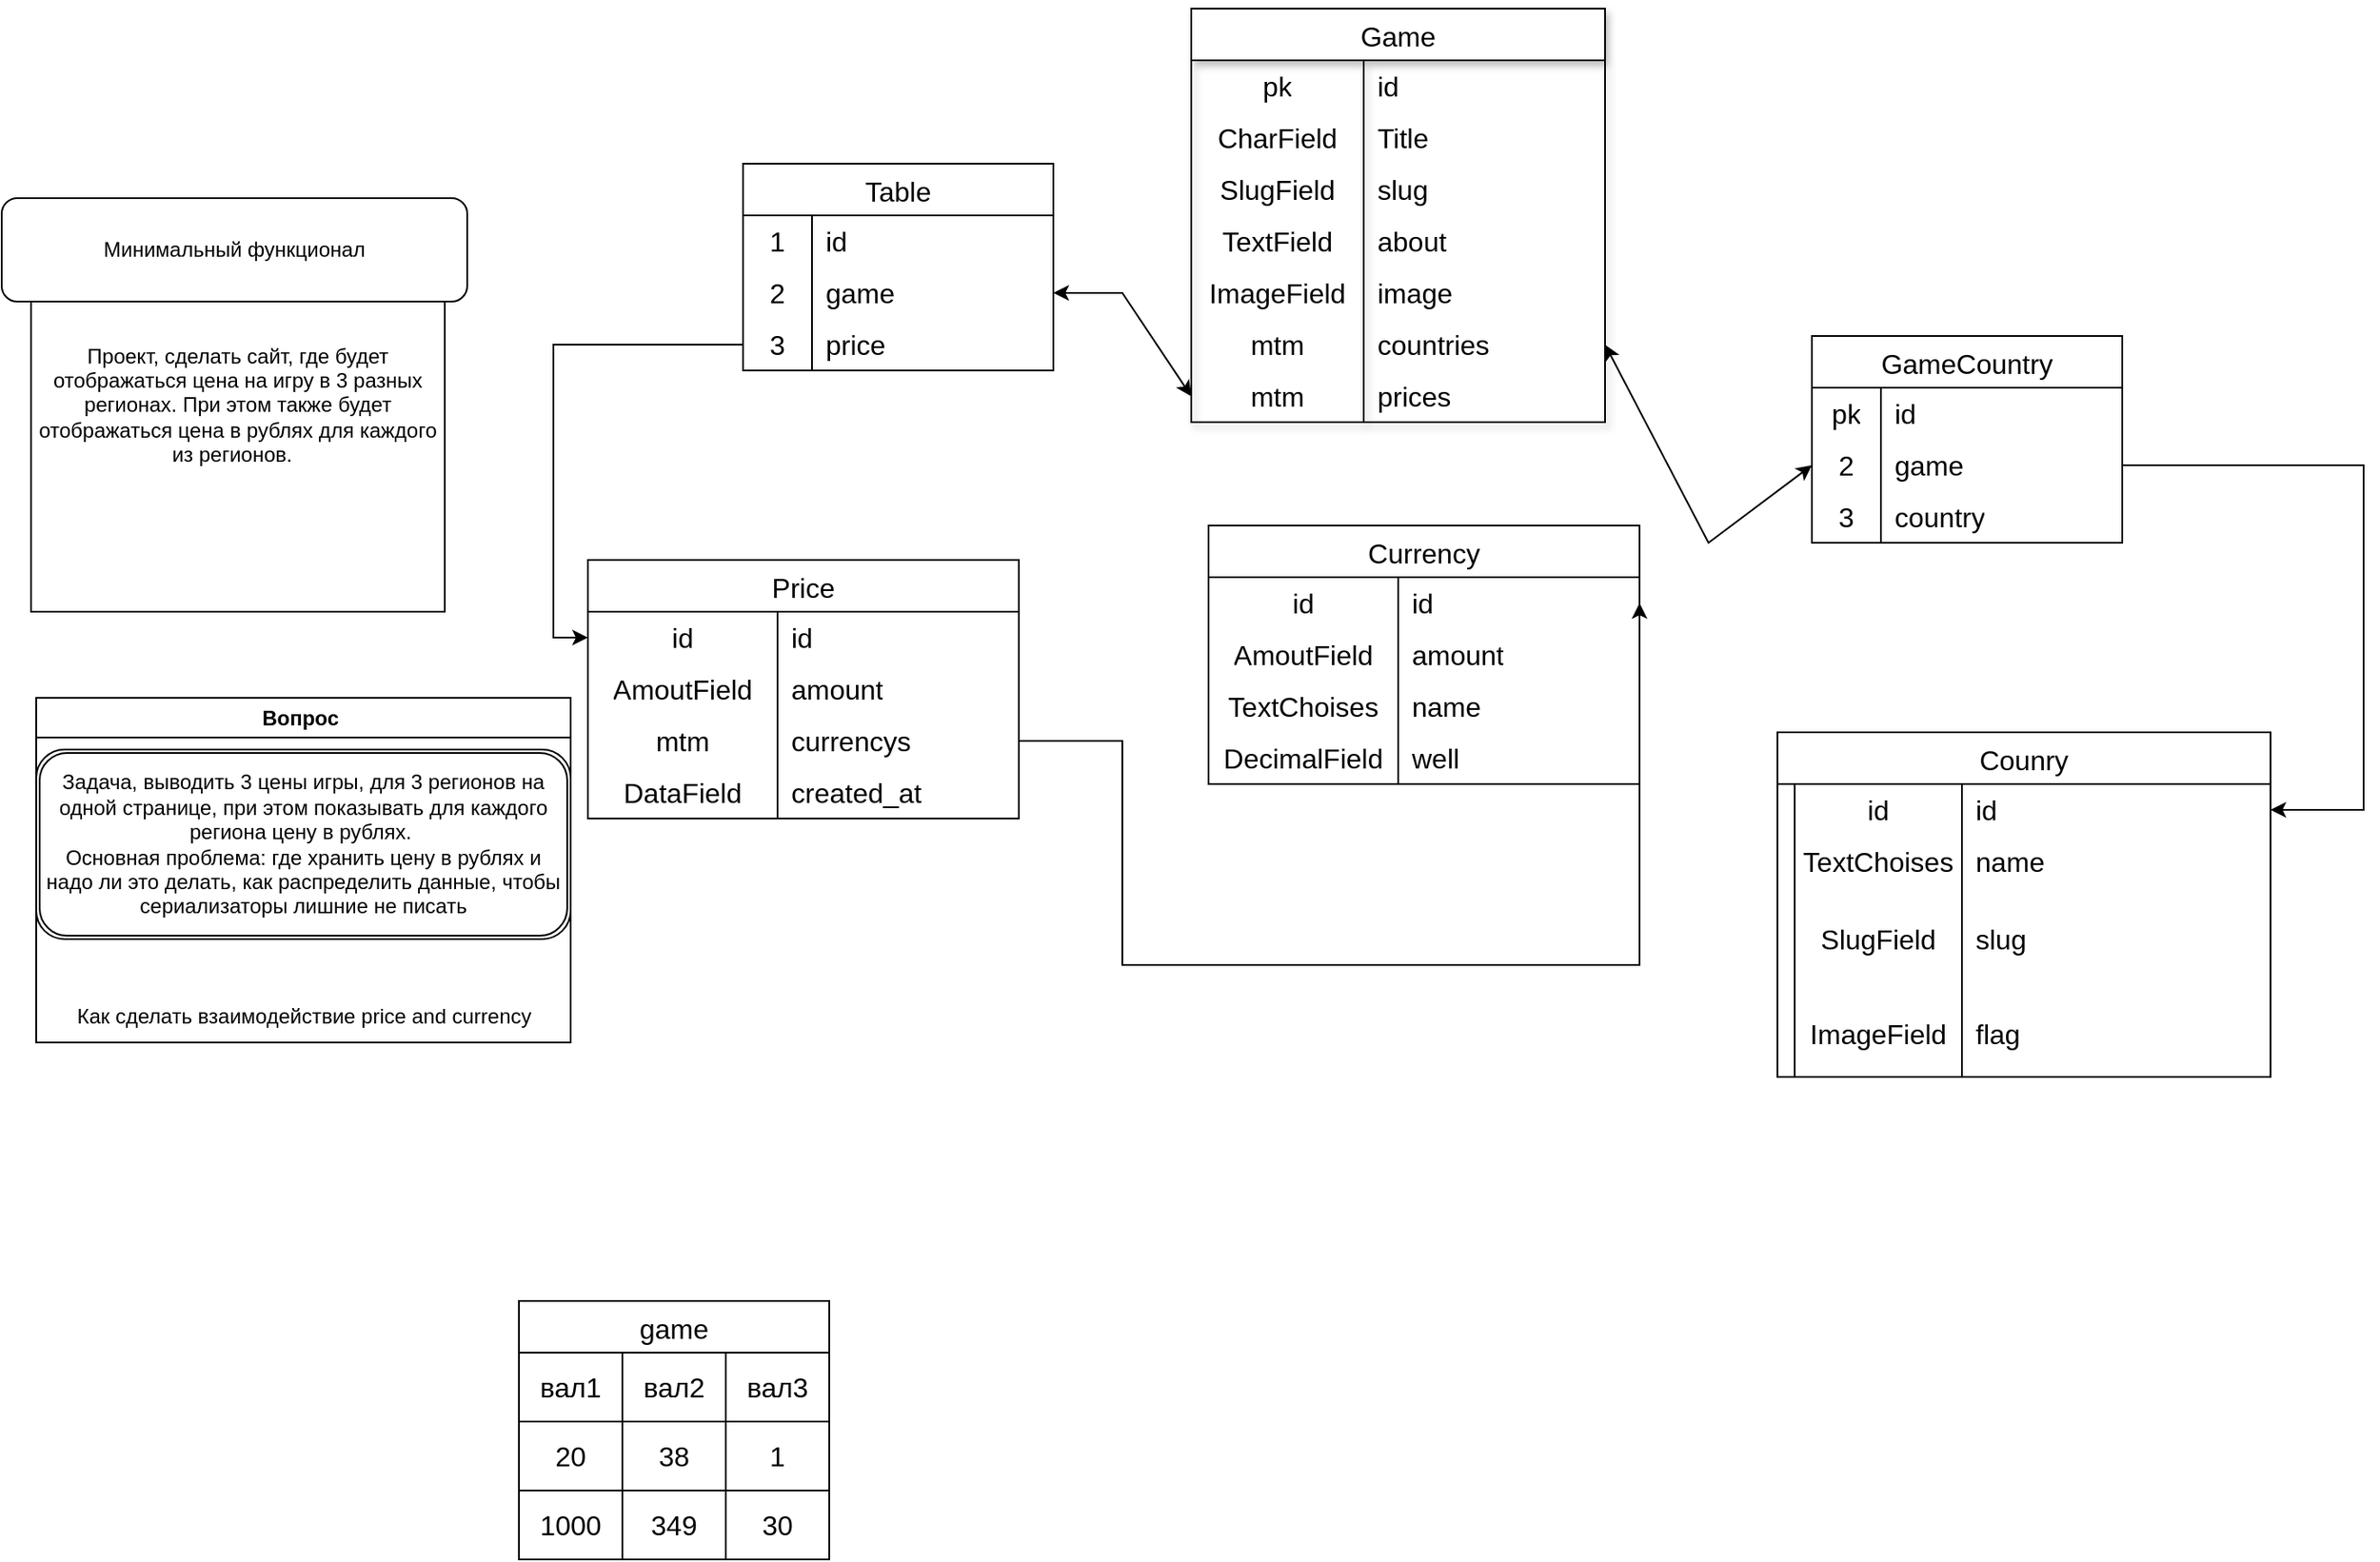 <mxfile version="21.6.2" type="github">
  <diagram name="Page-1" id="c7558073-3199-34d8-9f00-42111426c3f3">
    <mxGraphModel dx="1719" dy="676" grid="1" gridSize="10" guides="1" tooltips="1" connect="1" arrows="1" fold="1" page="1" pageScale="1" pageWidth="826" pageHeight="1169" background="none" math="0" shadow="0">
      <root>
        <mxCell id="0" />
        <mxCell id="1" parent="0" />
        <mxCell id="mQUApbG9orDCtIvzDYjw-101" value="Game" style="shape=table;startSize=30;container=1;collapsible=0;childLayout=tableLayout;fixedRows=1;rowLines=0;fontStyle=0;strokeColor=default;fontSize=16;shadow=1;" vertex="1" parent="1">
          <mxGeometry x="180" y="100" width="240" height="240" as="geometry" />
        </mxCell>
        <mxCell id="mQUApbG9orDCtIvzDYjw-134" style="shape=tableRow;horizontal=0;startSize=0;swimlaneHead=0;swimlaneBody=0;top=0;left=0;bottom=0;right=0;collapsible=0;dropTarget=0;fillColor=none;points=[[0,0.5],[1,0.5]];portConstraint=eastwest;strokeColor=inherit;fontSize=16;" vertex="1" parent="mQUApbG9orDCtIvzDYjw-101">
          <mxGeometry y="30" width="240" height="30" as="geometry" />
        </mxCell>
        <mxCell id="mQUApbG9orDCtIvzDYjw-135" value="pk" style="shape=partialRectangle;html=1;whiteSpace=wrap;connectable=0;fillColor=none;top=0;left=0;bottom=0;right=0;overflow=hidden;pointerEvents=1;strokeColor=inherit;fontSize=16;" vertex="1" parent="mQUApbG9orDCtIvzDYjw-134">
          <mxGeometry width="100" height="30" as="geometry">
            <mxRectangle width="100" height="30" as="alternateBounds" />
          </mxGeometry>
        </mxCell>
        <mxCell id="mQUApbG9orDCtIvzDYjw-136" value="id" style="shape=partialRectangle;html=1;whiteSpace=wrap;connectable=0;fillColor=none;top=0;left=0;bottom=0;right=0;align=left;spacingLeft=6;overflow=hidden;strokeColor=inherit;fontSize=16;" vertex="1" parent="mQUApbG9orDCtIvzDYjw-134">
          <mxGeometry x="100" width="140" height="30" as="geometry">
            <mxRectangle width="140" height="30" as="alternateBounds" />
          </mxGeometry>
        </mxCell>
        <mxCell id="mQUApbG9orDCtIvzDYjw-102" value="" style="shape=tableRow;horizontal=0;startSize=0;swimlaneHead=0;swimlaneBody=0;top=0;left=0;bottom=0;right=0;collapsible=0;dropTarget=0;fillColor=none;points=[[0,0.5],[1,0.5]];portConstraint=eastwest;strokeColor=inherit;fontSize=16;" vertex="1" parent="mQUApbG9orDCtIvzDYjw-101">
          <mxGeometry y="60" width="240" height="30" as="geometry" />
        </mxCell>
        <mxCell id="mQUApbG9orDCtIvzDYjw-103" value="CharField" style="shape=partialRectangle;html=1;whiteSpace=wrap;connectable=0;fillColor=none;top=0;left=0;bottom=0;right=0;overflow=hidden;pointerEvents=1;strokeColor=inherit;fontSize=16;" vertex="1" parent="mQUApbG9orDCtIvzDYjw-102">
          <mxGeometry width="100" height="30" as="geometry">
            <mxRectangle width="100" height="30" as="alternateBounds" />
          </mxGeometry>
        </mxCell>
        <mxCell id="mQUApbG9orDCtIvzDYjw-104" value="Title" style="shape=partialRectangle;html=1;whiteSpace=wrap;connectable=0;fillColor=none;top=0;left=0;bottom=0;right=0;align=left;spacingLeft=6;overflow=hidden;strokeColor=inherit;fontSize=16;" vertex="1" parent="mQUApbG9orDCtIvzDYjw-102">
          <mxGeometry x="100" width="140" height="30" as="geometry">
            <mxRectangle width="140" height="30" as="alternateBounds" />
          </mxGeometry>
        </mxCell>
        <mxCell id="mQUApbG9orDCtIvzDYjw-105" value="" style="shape=tableRow;horizontal=0;startSize=0;swimlaneHead=0;swimlaneBody=0;top=0;left=0;bottom=0;right=0;collapsible=0;dropTarget=0;fillColor=none;points=[[0,0.5],[1,0.5]];portConstraint=eastwest;strokeColor=inherit;fontSize=16;" vertex="1" parent="mQUApbG9orDCtIvzDYjw-101">
          <mxGeometry y="90" width="240" height="30" as="geometry" />
        </mxCell>
        <mxCell id="mQUApbG9orDCtIvzDYjw-106" value="SlugField" style="shape=partialRectangle;html=1;whiteSpace=wrap;connectable=0;fillColor=none;top=0;left=0;bottom=0;right=0;overflow=hidden;strokeColor=inherit;fontSize=16;" vertex="1" parent="mQUApbG9orDCtIvzDYjw-105">
          <mxGeometry width="100" height="30" as="geometry">
            <mxRectangle width="100" height="30" as="alternateBounds" />
          </mxGeometry>
        </mxCell>
        <mxCell id="mQUApbG9orDCtIvzDYjw-107" value="slug" style="shape=partialRectangle;html=1;whiteSpace=wrap;connectable=0;fillColor=none;top=0;left=0;bottom=0;right=0;align=left;spacingLeft=6;overflow=hidden;strokeColor=inherit;fontSize=16;" vertex="1" parent="mQUApbG9orDCtIvzDYjw-105">
          <mxGeometry x="100" width="140" height="30" as="geometry">
            <mxRectangle width="140" height="30" as="alternateBounds" />
          </mxGeometry>
        </mxCell>
        <mxCell id="mQUApbG9orDCtIvzDYjw-108" value="" style="shape=tableRow;horizontal=0;startSize=0;swimlaneHead=0;swimlaneBody=0;top=0;left=0;bottom=0;right=0;collapsible=0;dropTarget=0;fillColor=none;points=[[0,0.5],[1,0.5]];portConstraint=eastwest;strokeColor=inherit;fontSize=16;" vertex="1" parent="mQUApbG9orDCtIvzDYjw-101">
          <mxGeometry y="120" width="240" height="30" as="geometry" />
        </mxCell>
        <mxCell id="mQUApbG9orDCtIvzDYjw-109" value="TextField" style="shape=partialRectangle;html=1;whiteSpace=wrap;connectable=0;fillColor=none;top=0;left=0;bottom=0;right=0;overflow=hidden;strokeColor=inherit;fontSize=16;" vertex="1" parent="mQUApbG9orDCtIvzDYjw-108">
          <mxGeometry width="100" height="30" as="geometry">
            <mxRectangle width="100" height="30" as="alternateBounds" />
          </mxGeometry>
        </mxCell>
        <mxCell id="mQUApbG9orDCtIvzDYjw-110" value="about" style="shape=partialRectangle;html=1;whiteSpace=wrap;connectable=0;fillColor=none;top=0;left=0;bottom=0;right=0;align=left;spacingLeft=6;overflow=hidden;strokeColor=inherit;fontSize=16;" vertex="1" parent="mQUApbG9orDCtIvzDYjw-108">
          <mxGeometry x="100" width="140" height="30" as="geometry">
            <mxRectangle width="140" height="30" as="alternateBounds" />
          </mxGeometry>
        </mxCell>
        <mxCell id="mQUApbG9orDCtIvzDYjw-118" style="shape=tableRow;horizontal=0;startSize=0;swimlaneHead=0;swimlaneBody=0;top=0;left=0;bottom=0;right=0;collapsible=0;dropTarget=0;fillColor=none;points=[[0,0.5],[1,0.5]];portConstraint=eastwest;strokeColor=inherit;fontSize=16;" vertex="1" parent="mQUApbG9orDCtIvzDYjw-101">
          <mxGeometry y="150" width="240" height="30" as="geometry" />
        </mxCell>
        <mxCell id="mQUApbG9orDCtIvzDYjw-119" value="ImageField" style="shape=partialRectangle;html=1;whiteSpace=wrap;connectable=0;fillColor=none;top=0;left=0;bottom=0;right=0;overflow=hidden;strokeColor=inherit;fontSize=16;" vertex="1" parent="mQUApbG9orDCtIvzDYjw-118">
          <mxGeometry width="100" height="30" as="geometry">
            <mxRectangle width="100" height="30" as="alternateBounds" />
          </mxGeometry>
        </mxCell>
        <mxCell id="mQUApbG9orDCtIvzDYjw-120" value="image" style="shape=partialRectangle;html=1;whiteSpace=wrap;connectable=0;fillColor=none;top=0;left=0;bottom=0;right=0;align=left;spacingLeft=6;overflow=hidden;strokeColor=inherit;fontSize=16;" vertex="1" parent="mQUApbG9orDCtIvzDYjw-118">
          <mxGeometry x="100" width="140" height="30" as="geometry">
            <mxRectangle width="140" height="30" as="alternateBounds" />
          </mxGeometry>
        </mxCell>
        <mxCell id="mQUApbG9orDCtIvzDYjw-121" style="shape=tableRow;horizontal=0;startSize=0;swimlaneHead=0;swimlaneBody=0;top=0;left=0;bottom=0;right=0;collapsible=0;dropTarget=0;fillColor=none;points=[[0,0.5],[1,0.5]];portConstraint=eastwest;strokeColor=inherit;fontSize=16;" vertex="1" parent="mQUApbG9orDCtIvzDYjw-101">
          <mxGeometry y="180" width="240" height="30" as="geometry" />
        </mxCell>
        <mxCell id="mQUApbG9orDCtIvzDYjw-122" value="mtm" style="shape=partialRectangle;html=1;whiteSpace=wrap;connectable=0;fillColor=none;top=0;left=0;bottom=0;right=0;overflow=hidden;strokeColor=inherit;fontSize=16;" vertex="1" parent="mQUApbG9orDCtIvzDYjw-121">
          <mxGeometry width="100" height="30" as="geometry">
            <mxRectangle width="100" height="30" as="alternateBounds" />
          </mxGeometry>
        </mxCell>
        <mxCell id="mQUApbG9orDCtIvzDYjw-123" value="countries" style="shape=partialRectangle;html=1;whiteSpace=wrap;connectable=0;fillColor=none;top=0;left=0;bottom=0;right=0;align=left;spacingLeft=6;overflow=hidden;strokeColor=inherit;fontSize=16;" vertex="1" parent="mQUApbG9orDCtIvzDYjw-121">
          <mxGeometry x="100" width="140" height="30" as="geometry">
            <mxRectangle width="140" height="30" as="alternateBounds" />
          </mxGeometry>
        </mxCell>
        <mxCell id="mQUApbG9orDCtIvzDYjw-141" style="shape=tableRow;horizontal=0;startSize=0;swimlaneHead=0;swimlaneBody=0;top=0;left=0;bottom=0;right=0;collapsible=0;dropTarget=0;fillColor=none;points=[[0,0.5],[1,0.5]];portConstraint=eastwest;strokeColor=inherit;fontSize=16;" vertex="1" parent="mQUApbG9orDCtIvzDYjw-101">
          <mxGeometry y="210" width="240" height="30" as="geometry" />
        </mxCell>
        <mxCell id="mQUApbG9orDCtIvzDYjw-142" value="mtm" style="shape=partialRectangle;html=1;whiteSpace=wrap;connectable=0;fillColor=none;top=0;left=0;bottom=0;right=0;overflow=hidden;strokeColor=inherit;fontSize=16;" vertex="1" parent="mQUApbG9orDCtIvzDYjw-141">
          <mxGeometry width="100" height="30" as="geometry">
            <mxRectangle width="100" height="30" as="alternateBounds" />
          </mxGeometry>
        </mxCell>
        <mxCell id="mQUApbG9orDCtIvzDYjw-143" value="prices" style="shape=partialRectangle;html=1;whiteSpace=wrap;connectable=0;fillColor=none;top=0;left=0;bottom=0;right=0;align=left;spacingLeft=6;overflow=hidden;strokeColor=inherit;fontSize=16;" vertex="1" parent="mQUApbG9orDCtIvzDYjw-141">
          <mxGeometry x="100" width="140" height="30" as="geometry">
            <mxRectangle width="140" height="30" as="alternateBounds" />
          </mxGeometry>
        </mxCell>
        <mxCell id="mQUApbG9orDCtIvzDYjw-124" value="Counry" style="shape=table;startSize=30;container=1;collapsible=0;childLayout=tableLayout;fixedRows=1;rowLines=0;fontStyle=0;strokeColor=default;fontSize=16;" vertex="1" parent="1">
          <mxGeometry x="520" y="520" width="286" height="200" as="geometry" />
        </mxCell>
        <mxCell id="mQUApbG9orDCtIvzDYjw-137" style="shape=tableRow;horizontal=0;startSize=10;swimlaneHead=0;swimlaneBody=0;top=0;left=0;bottom=0;right=0;collapsible=0;dropTarget=0;fillColor=none;points=[[0,0.5],[1,0.5]];portConstraint=eastwest;strokeColor=inherit;fontSize=16;" vertex="1" parent="mQUApbG9orDCtIvzDYjw-124">
          <mxGeometry y="30" width="286" height="30" as="geometry" />
        </mxCell>
        <mxCell id="mQUApbG9orDCtIvzDYjw-138" value="id" style="shape=partialRectangle;html=1;whiteSpace=wrap;connectable=0;fillColor=none;top=0;left=0;bottom=0;right=0;overflow=hidden;pointerEvents=1;strokeColor=inherit;fontSize=16;" vertex="1" parent="mQUApbG9orDCtIvzDYjw-137">
          <mxGeometry x="10" width="97" height="30" as="geometry">
            <mxRectangle width="97" height="30" as="alternateBounds" />
          </mxGeometry>
        </mxCell>
        <mxCell id="mQUApbG9orDCtIvzDYjw-139" value="id" style="shape=partialRectangle;html=1;whiteSpace=wrap;connectable=0;fillColor=none;top=0;left=0;bottom=0;right=0;align=left;spacingLeft=6;overflow=hidden;strokeColor=inherit;fontSize=16;" vertex="1" parent="mQUApbG9orDCtIvzDYjw-137">
          <mxGeometry x="107" width="179" height="30" as="geometry">
            <mxRectangle width="179" height="30" as="alternateBounds" />
          </mxGeometry>
        </mxCell>
        <mxCell id="mQUApbG9orDCtIvzDYjw-125" value="" style="shape=tableRow;horizontal=0;startSize=10;swimlaneHead=0;swimlaneBody=0;top=0;left=0;bottom=0;right=0;collapsible=0;dropTarget=0;fillColor=none;points=[[0,0.5],[1,0.5]];portConstraint=eastwest;strokeColor=inherit;fontSize=16;" vertex="1" parent="mQUApbG9orDCtIvzDYjw-124">
          <mxGeometry y="60" width="286" height="30" as="geometry" />
        </mxCell>
        <mxCell id="mQUApbG9orDCtIvzDYjw-126" value="TextChoises" style="shape=partialRectangle;html=1;whiteSpace=wrap;connectable=0;fillColor=none;top=0;left=0;bottom=0;right=0;overflow=hidden;pointerEvents=1;strokeColor=inherit;fontSize=16;" vertex="1" parent="mQUApbG9orDCtIvzDYjw-125">
          <mxGeometry x="10" width="97" height="30" as="geometry">
            <mxRectangle width="97" height="30" as="alternateBounds" />
          </mxGeometry>
        </mxCell>
        <mxCell id="mQUApbG9orDCtIvzDYjw-127" value="name" style="shape=partialRectangle;html=1;whiteSpace=wrap;connectable=0;fillColor=none;top=0;left=0;bottom=0;right=0;align=left;spacingLeft=6;overflow=hidden;strokeColor=inherit;fontSize=16;" vertex="1" parent="mQUApbG9orDCtIvzDYjw-125">
          <mxGeometry x="107" width="179" height="30" as="geometry">
            <mxRectangle width="179" height="30" as="alternateBounds" />
          </mxGeometry>
        </mxCell>
        <mxCell id="mQUApbG9orDCtIvzDYjw-128" value="" style="shape=tableRow;horizontal=0;startSize=10;swimlaneHead=0;swimlaneBody=0;top=0;left=0;bottom=0;right=0;collapsible=0;dropTarget=0;fillColor=none;points=[[0,0.5],[1,0.5]];portConstraint=eastwest;strokeColor=inherit;fontSize=16;" vertex="1" parent="mQUApbG9orDCtIvzDYjw-124">
          <mxGeometry y="90" width="286" height="60" as="geometry" />
        </mxCell>
        <mxCell id="mQUApbG9orDCtIvzDYjw-129" value="SlugField" style="shape=partialRectangle;html=1;whiteSpace=wrap;connectable=0;fillColor=none;top=0;left=0;bottom=0;right=0;overflow=hidden;strokeColor=inherit;fontSize=16;" vertex="1" parent="mQUApbG9orDCtIvzDYjw-128">
          <mxGeometry x="10" width="97" height="60" as="geometry">
            <mxRectangle width="97" height="60" as="alternateBounds" />
          </mxGeometry>
        </mxCell>
        <mxCell id="mQUApbG9orDCtIvzDYjw-130" value="slug" style="shape=partialRectangle;html=1;whiteSpace=wrap;connectable=0;fillColor=none;top=0;left=0;bottom=0;right=0;align=left;spacingLeft=6;overflow=hidden;strokeColor=inherit;fontSize=16;" vertex="1" parent="mQUApbG9orDCtIvzDYjw-128">
          <mxGeometry x="107" width="179" height="60" as="geometry">
            <mxRectangle width="179" height="60" as="alternateBounds" />
          </mxGeometry>
        </mxCell>
        <mxCell id="mQUApbG9orDCtIvzDYjw-131" value="" style="shape=tableRow;horizontal=0;startSize=10;swimlaneHead=0;swimlaneBody=0;top=0;left=0;bottom=0;right=0;collapsible=0;dropTarget=0;fillColor=none;points=[[0,0.5],[1,0.5]];portConstraint=eastwest;strokeColor=inherit;fontSize=16;" vertex="1" parent="mQUApbG9orDCtIvzDYjw-124">
          <mxGeometry y="150" width="286" height="50" as="geometry" />
        </mxCell>
        <mxCell id="mQUApbG9orDCtIvzDYjw-132" value="ImageField" style="shape=partialRectangle;html=1;whiteSpace=wrap;connectable=0;fillColor=none;top=0;left=0;bottom=0;right=0;overflow=hidden;strokeColor=inherit;fontSize=16;" vertex="1" parent="mQUApbG9orDCtIvzDYjw-131">
          <mxGeometry x="10" width="97" height="50" as="geometry">
            <mxRectangle width="97" height="50" as="alternateBounds" />
          </mxGeometry>
        </mxCell>
        <mxCell id="mQUApbG9orDCtIvzDYjw-133" value="flag&amp;nbsp;" style="shape=partialRectangle;html=1;whiteSpace=wrap;connectable=0;fillColor=none;top=0;left=0;bottom=0;right=0;align=left;spacingLeft=6;overflow=hidden;strokeColor=inherit;fontSize=16;" vertex="1" parent="mQUApbG9orDCtIvzDYjw-131">
          <mxGeometry x="107" width="179" height="50" as="geometry">
            <mxRectangle width="179" height="50" as="alternateBounds" />
          </mxGeometry>
        </mxCell>
        <mxCell id="mQUApbG9orDCtIvzDYjw-140" value="" style="endArrow=classic;startArrow=classic;html=1;rounded=0;entryX=0;entryY=0.5;entryDx=0;entryDy=0;exitX=1;exitY=0.5;exitDx=0;exitDy=0;" edge="1" parent="1" source="mQUApbG9orDCtIvzDYjw-121" target="mQUApbG9orDCtIvzDYjw-190">
          <mxGeometry width="50" height="50" relative="1" as="geometry">
            <mxPoint x="430" y="410" as="sourcePoint" />
            <mxPoint x="440" y="360" as="targetPoint" />
            <Array as="points">
              <mxPoint x="480" y="410" />
            </Array>
          </mxGeometry>
        </mxCell>
        <mxCell id="mQUApbG9orDCtIvzDYjw-147" value="Price" style="shape=table;startSize=30;container=1;collapsible=0;childLayout=tableLayout;fixedRows=1;rowLines=0;fontStyle=0;strokeColor=default;fontSize=16;" vertex="1" parent="1">
          <mxGeometry x="-170" y="420" width="250" height="150" as="geometry" />
        </mxCell>
        <mxCell id="mQUApbG9orDCtIvzDYjw-148" value="" style="shape=tableRow;horizontal=0;startSize=0;swimlaneHead=0;swimlaneBody=0;top=0;left=0;bottom=0;right=0;collapsible=0;dropTarget=0;fillColor=none;points=[[0,0.5],[1,0.5]];portConstraint=eastwest;strokeColor=inherit;fontSize=16;" vertex="1" parent="mQUApbG9orDCtIvzDYjw-147">
          <mxGeometry y="30" width="250" height="30" as="geometry" />
        </mxCell>
        <mxCell id="mQUApbG9orDCtIvzDYjw-149" value="id" style="shape=partialRectangle;html=1;whiteSpace=wrap;connectable=0;fillColor=none;top=0;left=0;bottom=0;right=0;overflow=hidden;pointerEvents=1;strokeColor=inherit;fontSize=16;" vertex="1" parent="mQUApbG9orDCtIvzDYjw-148">
          <mxGeometry width="110" height="30" as="geometry">
            <mxRectangle width="110" height="30" as="alternateBounds" />
          </mxGeometry>
        </mxCell>
        <mxCell id="mQUApbG9orDCtIvzDYjw-150" value="id" style="shape=partialRectangle;html=1;whiteSpace=wrap;connectable=0;fillColor=none;top=0;left=0;bottom=0;right=0;align=left;spacingLeft=6;overflow=hidden;strokeColor=inherit;fontSize=16;" vertex="1" parent="mQUApbG9orDCtIvzDYjw-148">
          <mxGeometry x="110" width="140" height="30" as="geometry">
            <mxRectangle width="140" height="30" as="alternateBounds" />
          </mxGeometry>
        </mxCell>
        <mxCell id="mQUApbG9orDCtIvzDYjw-151" value="" style="shape=tableRow;horizontal=0;startSize=0;swimlaneHead=0;swimlaneBody=0;top=0;left=0;bottom=0;right=0;collapsible=0;dropTarget=0;fillColor=none;points=[[0,0.5],[1,0.5]];portConstraint=eastwest;strokeColor=inherit;fontSize=16;" vertex="1" parent="mQUApbG9orDCtIvzDYjw-147">
          <mxGeometry y="60" width="250" height="30" as="geometry" />
        </mxCell>
        <mxCell id="mQUApbG9orDCtIvzDYjw-152" value="AmoutField" style="shape=partialRectangle;html=1;whiteSpace=wrap;connectable=0;fillColor=none;top=0;left=0;bottom=0;right=0;overflow=hidden;strokeColor=inherit;fontSize=16;" vertex="1" parent="mQUApbG9orDCtIvzDYjw-151">
          <mxGeometry width="110" height="30" as="geometry">
            <mxRectangle width="110" height="30" as="alternateBounds" />
          </mxGeometry>
        </mxCell>
        <mxCell id="mQUApbG9orDCtIvzDYjw-153" value="amount" style="shape=partialRectangle;html=1;whiteSpace=wrap;connectable=0;fillColor=none;top=0;left=0;bottom=0;right=0;align=left;spacingLeft=6;overflow=hidden;strokeColor=inherit;fontSize=16;" vertex="1" parent="mQUApbG9orDCtIvzDYjw-151">
          <mxGeometry x="110" width="140" height="30" as="geometry">
            <mxRectangle width="140" height="30" as="alternateBounds" />
          </mxGeometry>
        </mxCell>
        <mxCell id="mQUApbG9orDCtIvzDYjw-154" value="" style="shape=tableRow;horizontal=0;startSize=0;swimlaneHead=0;swimlaneBody=0;top=0;left=0;bottom=0;right=0;collapsible=0;dropTarget=0;fillColor=none;points=[[0,0.5],[1,0.5]];portConstraint=eastwest;strokeColor=inherit;fontSize=16;" vertex="1" parent="mQUApbG9orDCtIvzDYjw-147">
          <mxGeometry y="90" width="250" height="30" as="geometry" />
        </mxCell>
        <mxCell id="mQUApbG9orDCtIvzDYjw-155" value="mtm" style="shape=partialRectangle;html=1;whiteSpace=wrap;connectable=0;fillColor=none;top=0;left=0;bottom=0;right=0;overflow=hidden;strokeColor=inherit;fontSize=16;" vertex="1" parent="mQUApbG9orDCtIvzDYjw-154">
          <mxGeometry width="110" height="30" as="geometry">
            <mxRectangle width="110" height="30" as="alternateBounds" />
          </mxGeometry>
        </mxCell>
        <mxCell id="mQUApbG9orDCtIvzDYjw-156" value="currencys" style="shape=partialRectangle;html=1;whiteSpace=wrap;connectable=0;fillColor=none;top=0;left=0;bottom=0;right=0;align=left;spacingLeft=6;overflow=hidden;strokeColor=inherit;fontSize=16;" vertex="1" parent="mQUApbG9orDCtIvzDYjw-154">
          <mxGeometry x="110" width="140" height="30" as="geometry">
            <mxRectangle width="140" height="30" as="alternateBounds" />
          </mxGeometry>
        </mxCell>
        <mxCell id="mQUApbG9orDCtIvzDYjw-159" style="shape=tableRow;horizontal=0;startSize=0;swimlaneHead=0;swimlaneBody=0;top=0;left=0;bottom=0;right=0;collapsible=0;dropTarget=0;fillColor=none;points=[[0,0.5],[1,0.5]];portConstraint=eastwest;strokeColor=inherit;fontSize=16;" vertex="1" parent="mQUApbG9orDCtIvzDYjw-147">
          <mxGeometry y="120" width="250" height="30" as="geometry" />
        </mxCell>
        <mxCell id="mQUApbG9orDCtIvzDYjw-160" value="DataField" style="shape=partialRectangle;html=1;whiteSpace=wrap;connectable=0;fillColor=none;top=0;left=0;bottom=0;right=0;overflow=hidden;strokeColor=inherit;fontSize=16;" vertex="1" parent="mQUApbG9orDCtIvzDYjw-159">
          <mxGeometry width="110" height="30" as="geometry">
            <mxRectangle width="110" height="30" as="alternateBounds" />
          </mxGeometry>
        </mxCell>
        <mxCell id="mQUApbG9orDCtIvzDYjw-161" value="created_at" style="shape=partialRectangle;html=1;whiteSpace=wrap;connectable=0;fillColor=none;top=0;left=0;bottom=0;right=0;align=left;spacingLeft=6;overflow=hidden;strokeColor=inherit;fontSize=16;" vertex="1" parent="mQUApbG9orDCtIvzDYjw-159">
          <mxGeometry x="110" width="140" height="30" as="geometry">
            <mxRectangle width="140" height="30" as="alternateBounds" />
          </mxGeometry>
        </mxCell>
        <mxCell id="mQUApbG9orDCtIvzDYjw-158" value="" style="endArrow=classic;startArrow=classic;html=1;rounded=0;exitX=1;exitY=0.5;exitDx=0;exitDy=0;entryX=0;entryY=0.5;entryDx=0;entryDy=0;" edge="1" parent="1" source="mQUApbG9orDCtIvzDYjw-201" target="mQUApbG9orDCtIvzDYjw-141">
          <mxGeometry width="50" height="50" relative="1" as="geometry">
            <mxPoint x="290" y="490" as="sourcePoint" />
            <mxPoint x="340" y="440" as="targetPoint" />
            <Array as="points">
              <mxPoint x="140" y="265" />
            </Array>
          </mxGeometry>
        </mxCell>
        <mxCell id="mQUApbG9orDCtIvzDYjw-162" value="Currency" style="shape=table;startSize=30;container=1;collapsible=0;childLayout=tableLayout;fixedRows=1;rowLines=0;fontStyle=0;strokeColor=default;fontSize=16;" vertex="1" parent="1">
          <mxGeometry x="190" y="400" width="250" height="150" as="geometry" />
        </mxCell>
        <mxCell id="mQUApbG9orDCtIvzDYjw-163" value="" style="shape=tableRow;horizontal=0;startSize=0;swimlaneHead=0;swimlaneBody=0;top=0;left=0;bottom=0;right=0;collapsible=0;dropTarget=0;fillColor=none;points=[[0,0.5],[1,0.5]];portConstraint=eastwest;strokeColor=inherit;fontSize=16;" vertex="1" parent="mQUApbG9orDCtIvzDYjw-162">
          <mxGeometry y="30" width="250" height="30" as="geometry" />
        </mxCell>
        <mxCell id="mQUApbG9orDCtIvzDYjw-164" value="id" style="shape=partialRectangle;html=1;whiteSpace=wrap;connectable=0;fillColor=none;top=0;left=0;bottom=0;right=0;overflow=hidden;pointerEvents=1;strokeColor=inherit;fontSize=16;" vertex="1" parent="mQUApbG9orDCtIvzDYjw-163">
          <mxGeometry width="110" height="30" as="geometry">
            <mxRectangle width="110" height="30" as="alternateBounds" />
          </mxGeometry>
        </mxCell>
        <mxCell id="mQUApbG9orDCtIvzDYjw-165" value="id" style="shape=partialRectangle;html=1;whiteSpace=wrap;connectable=0;fillColor=none;top=0;left=0;bottom=0;right=0;align=left;spacingLeft=6;overflow=hidden;strokeColor=inherit;fontSize=16;" vertex="1" parent="mQUApbG9orDCtIvzDYjw-163">
          <mxGeometry x="110" width="140" height="30" as="geometry">
            <mxRectangle width="140" height="30" as="alternateBounds" />
          </mxGeometry>
        </mxCell>
        <mxCell id="mQUApbG9orDCtIvzDYjw-166" value="" style="shape=tableRow;horizontal=0;startSize=0;swimlaneHead=0;swimlaneBody=0;top=0;left=0;bottom=0;right=0;collapsible=0;dropTarget=0;fillColor=none;points=[[0,0.5],[1,0.5]];portConstraint=eastwest;strokeColor=inherit;fontSize=16;" vertex="1" parent="mQUApbG9orDCtIvzDYjw-162">
          <mxGeometry y="60" width="250" height="30" as="geometry" />
        </mxCell>
        <mxCell id="mQUApbG9orDCtIvzDYjw-167" value="AmoutField" style="shape=partialRectangle;html=1;whiteSpace=wrap;connectable=0;fillColor=none;top=0;left=0;bottom=0;right=0;overflow=hidden;strokeColor=inherit;fontSize=16;" vertex="1" parent="mQUApbG9orDCtIvzDYjw-166">
          <mxGeometry width="110" height="30" as="geometry">
            <mxRectangle width="110" height="30" as="alternateBounds" />
          </mxGeometry>
        </mxCell>
        <mxCell id="mQUApbG9orDCtIvzDYjw-168" value="amount" style="shape=partialRectangle;html=1;whiteSpace=wrap;connectable=0;fillColor=none;top=0;left=0;bottom=0;right=0;align=left;spacingLeft=6;overflow=hidden;strokeColor=inherit;fontSize=16;" vertex="1" parent="mQUApbG9orDCtIvzDYjw-166">
          <mxGeometry x="110" width="140" height="30" as="geometry">
            <mxRectangle width="140" height="30" as="alternateBounds" />
          </mxGeometry>
        </mxCell>
        <mxCell id="mQUApbG9orDCtIvzDYjw-169" value="" style="shape=tableRow;horizontal=0;startSize=0;swimlaneHead=0;swimlaneBody=0;top=0;left=0;bottom=0;right=0;collapsible=0;dropTarget=0;fillColor=none;points=[[0,0.5],[1,0.5]];portConstraint=eastwest;strokeColor=inherit;fontSize=16;" vertex="1" parent="mQUApbG9orDCtIvzDYjw-162">
          <mxGeometry y="90" width="250" height="30" as="geometry" />
        </mxCell>
        <mxCell id="mQUApbG9orDCtIvzDYjw-170" value="TextChoises" style="shape=partialRectangle;html=1;whiteSpace=wrap;connectable=0;fillColor=none;top=0;left=0;bottom=0;right=0;overflow=hidden;strokeColor=inherit;fontSize=16;" vertex="1" parent="mQUApbG9orDCtIvzDYjw-169">
          <mxGeometry width="110" height="30" as="geometry">
            <mxRectangle width="110" height="30" as="alternateBounds" />
          </mxGeometry>
        </mxCell>
        <mxCell id="mQUApbG9orDCtIvzDYjw-171" value="name" style="shape=partialRectangle;html=1;whiteSpace=wrap;connectable=0;fillColor=none;top=0;left=0;bottom=0;right=0;align=left;spacingLeft=6;overflow=hidden;strokeColor=inherit;fontSize=16;" vertex="1" parent="mQUApbG9orDCtIvzDYjw-169">
          <mxGeometry x="110" width="140" height="30" as="geometry">
            <mxRectangle width="140" height="30" as="alternateBounds" />
          </mxGeometry>
        </mxCell>
        <mxCell id="mQUApbG9orDCtIvzDYjw-172" style="shape=tableRow;horizontal=0;startSize=0;swimlaneHead=0;swimlaneBody=0;top=0;left=0;bottom=0;right=0;collapsible=0;dropTarget=0;fillColor=none;points=[[0,0.5],[1,0.5]];portConstraint=eastwest;strokeColor=inherit;fontSize=16;" vertex="1" parent="mQUApbG9orDCtIvzDYjw-162">
          <mxGeometry y="120" width="250" height="30" as="geometry" />
        </mxCell>
        <mxCell id="mQUApbG9orDCtIvzDYjw-173" value="DecimalField" style="shape=partialRectangle;html=1;whiteSpace=wrap;connectable=0;fillColor=none;top=0;left=0;bottom=0;right=0;overflow=hidden;strokeColor=inherit;fontSize=16;" vertex="1" parent="mQUApbG9orDCtIvzDYjw-172">
          <mxGeometry width="110" height="30" as="geometry">
            <mxRectangle width="110" height="30" as="alternateBounds" />
          </mxGeometry>
        </mxCell>
        <mxCell id="mQUApbG9orDCtIvzDYjw-174" value="well" style="shape=partialRectangle;html=1;whiteSpace=wrap;connectable=0;fillColor=none;top=0;left=0;bottom=0;right=0;align=left;spacingLeft=6;overflow=hidden;strokeColor=inherit;fontSize=16;" vertex="1" parent="mQUApbG9orDCtIvzDYjw-172">
          <mxGeometry x="110" width="140" height="30" as="geometry">
            <mxRectangle width="140" height="30" as="alternateBounds" />
          </mxGeometry>
        </mxCell>
        <mxCell id="mQUApbG9orDCtIvzDYjw-175" value="Вопрос&amp;nbsp;" style="swimlane;whiteSpace=wrap;html=1;" vertex="1" parent="1">
          <mxGeometry x="-490" y="500" width="310" height="200" as="geometry" />
        </mxCell>
        <mxCell id="mQUApbG9orDCtIvzDYjw-176" value="Как сделать взаимодействие price and currency" style="text;html=1;align=center;verticalAlign=middle;resizable=0;points=[];autosize=1;strokeColor=none;fillColor=none;" vertex="1" parent="mQUApbG9orDCtIvzDYjw-175">
          <mxGeometry x="10" y="170" width="290" height="30" as="geometry" />
        </mxCell>
        <mxCell id="mQUApbG9orDCtIvzDYjw-179" value="Задача, выводить 3 цены игры, для 3 регионов на одной странице, при этом показывать для каждого региона цену в рублях.&amp;nbsp;&lt;br&gt;Основная проблема: где хранить цену в рублях и надо ли это делать, как распределить данные, чтобы сериализаторы лишние не писать" style="shape=ext;double=1;rounded=1;whiteSpace=wrap;html=1;" vertex="1" parent="mQUApbG9orDCtIvzDYjw-175">
          <mxGeometry y="30" width="310" height="110" as="geometry" />
        </mxCell>
        <mxCell id="mQUApbG9orDCtIvzDYjw-181" value="Проект, сделать сайт, где будет отображаться цена на игру в 3 разных регионах. При этом также будет отображаться цена в рублях для каждого из регионов.&amp;nbsp;&amp;nbsp;" style="whiteSpace=wrap;html=1;aspect=fixed;" vertex="1" parent="1">
          <mxGeometry x="-493" y="210" width="240" height="240" as="geometry" />
        </mxCell>
        <mxCell id="mQUApbG9orDCtIvzDYjw-182" value="Минимальный функционал" style="rounded=1;whiteSpace=wrap;html=1;" vertex="1" parent="1">
          <mxGeometry x="-510" y="210" width="270" height="60" as="geometry" />
        </mxCell>
        <mxCell id="mQUApbG9orDCtIvzDYjw-185" style="edgeStyle=orthogonalEdgeStyle;rounded=0;orthogonalLoop=1;jettySize=auto;html=1;entryX=1;entryY=0.5;entryDx=0;entryDy=0;" edge="1" parent="1" source="mQUApbG9orDCtIvzDYjw-154" target="mQUApbG9orDCtIvzDYjw-163">
          <mxGeometry relative="1" as="geometry">
            <Array as="points">
              <mxPoint x="140" y="525" />
              <mxPoint x="140" y="655" />
            </Array>
          </mxGeometry>
        </mxCell>
        <mxCell id="mQUApbG9orDCtIvzDYjw-186" value="GameCountry" style="shape=table;startSize=30;container=1;collapsible=0;childLayout=tableLayout;fixedRows=1;rowLines=0;fontStyle=0;strokeColor=default;fontSize=16;" vertex="1" parent="1">
          <mxGeometry x="540" y="290" width="180" height="120" as="geometry" />
        </mxCell>
        <mxCell id="mQUApbG9orDCtIvzDYjw-187" value="" style="shape=tableRow;horizontal=0;startSize=0;swimlaneHead=0;swimlaneBody=0;top=0;left=0;bottom=0;right=0;collapsible=0;dropTarget=0;fillColor=none;points=[[0,0.5],[1,0.5]];portConstraint=eastwest;strokeColor=inherit;fontSize=16;" vertex="1" parent="mQUApbG9orDCtIvzDYjw-186">
          <mxGeometry y="30" width="180" height="30" as="geometry" />
        </mxCell>
        <mxCell id="mQUApbG9orDCtIvzDYjw-188" value="pk" style="shape=partialRectangle;html=1;whiteSpace=wrap;connectable=0;fillColor=none;top=0;left=0;bottom=0;right=0;overflow=hidden;pointerEvents=1;strokeColor=inherit;fontSize=16;" vertex="1" parent="mQUApbG9orDCtIvzDYjw-187">
          <mxGeometry width="40" height="30" as="geometry">
            <mxRectangle width="40" height="30" as="alternateBounds" />
          </mxGeometry>
        </mxCell>
        <mxCell id="mQUApbG9orDCtIvzDYjw-189" value="id" style="shape=partialRectangle;html=1;whiteSpace=wrap;connectable=0;fillColor=none;top=0;left=0;bottom=0;right=0;align=left;spacingLeft=6;overflow=hidden;strokeColor=inherit;fontSize=16;" vertex="1" parent="mQUApbG9orDCtIvzDYjw-187">
          <mxGeometry x="40" width="140" height="30" as="geometry">
            <mxRectangle width="140" height="30" as="alternateBounds" />
          </mxGeometry>
        </mxCell>
        <mxCell id="mQUApbG9orDCtIvzDYjw-190" value="" style="shape=tableRow;horizontal=0;startSize=0;swimlaneHead=0;swimlaneBody=0;top=0;left=0;bottom=0;right=0;collapsible=0;dropTarget=0;fillColor=none;points=[[0,0.5],[1,0.5]];portConstraint=eastwest;strokeColor=inherit;fontSize=16;" vertex="1" parent="mQUApbG9orDCtIvzDYjw-186">
          <mxGeometry y="60" width="180" height="30" as="geometry" />
        </mxCell>
        <mxCell id="mQUApbG9orDCtIvzDYjw-191" value="2" style="shape=partialRectangle;html=1;whiteSpace=wrap;connectable=0;fillColor=none;top=0;left=0;bottom=0;right=0;overflow=hidden;strokeColor=inherit;fontSize=16;" vertex="1" parent="mQUApbG9orDCtIvzDYjw-190">
          <mxGeometry width="40" height="30" as="geometry">
            <mxRectangle width="40" height="30" as="alternateBounds" />
          </mxGeometry>
        </mxCell>
        <mxCell id="mQUApbG9orDCtIvzDYjw-192" value="game" style="shape=partialRectangle;html=1;whiteSpace=wrap;connectable=0;fillColor=none;top=0;left=0;bottom=0;right=0;align=left;spacingLeft=6;overflow=hidden;strokeColor=inherit;fontSize=16;" vertex="1" parent="mQUApbG9orDCtIvzDYjw-190">
          <mxGeometry x="40" width="140" height="30" as="geometry">
            <mxRectangle width="140" height="30" as="alternateBounds" />
          </mxGeometry>
        </mxCell>
        <mxCell id="mQUApbG9orDCtIvzDYjw-193" value="" style="shape=tableRow;horizontal=0;startSize=0;swimlaneHead=0;swimlaneBody=0;top=0;left=0;bottom=0;right=0;collapsible=0;dropTarget=0;fillColor=none;points=[[0,0.5],[1,0.5]];portConstraint=eastwest;strokeColor=inherit;fontSize=16;" vertex="1" parent="mQUApbG9orDCtIvzDYjw-186">
          <mxGeometry y="90" width="180" height="30" as="geometry" />
        </mxCell>
        <mxCell id="mQUApbG9orDCtIvzDYjw-194" value="3" style="shape=partialRectangle;html=1;whiteSpace=wrap;connectable=0;fillColor=none;top=0;left=0;bottom=0;right=0;overflow=hidden;strokeColor=inherit;fontSize=16;" vertex="1" parent="mQUApbG9orDCtIvzDYjw-193">
          <mxGeometry width="40" height="30" as="geometry">
            <mxRectangle width="40" height="30" as="alternateBounds" />
          </mxGeometry>
        </mxCell>
        <mxCell id="mQUApbG9orDCtIvzDYjw-195" value="country" style="shape=partialRectangle;html=1;whiteSpace=wrap;connectable=0;fillColor=none;top=0;left=0;bottom=0;right=0;align=left;spacingLeft=6;overflow=hidden;strokeColor=inherit;fontSize=16;" vertex="1" parent="mQUApbG9orDCtIvzDYjw-193">
          <mxGeometry x="40" width="140" height="30" as="geometry">
            <mxRectangle width="140" height="30" as="alternateBounds" />
          </mxGeometry>
        </mxCell>
        <mxCell id="mQUApbG9orDCtIvzDYjw-196" style="edgeStyle=orthogonalEdgeStyle;rounded=0;orthogonalLoop=1;jettySize=auto;html=1;entryX=1;entryY=0.5;entryDx=0;entryDy=0;" edge="1" parent="1" source="mQUApbG9orDCtIvzDYjw-190" target="mQUApbG9orDCtIvzDYjw-137">
          <mxGeometry relative="1" as="geometry">
            <Array as="points">
              <mxPoint x="860" y="365" />
              <mxPoint x="860" y="565" />
            </Array>
          </mxGeometry>
        </mxCell>
        <mxCell id="mQUApbG9orDCtIvzDYjw-197" value="Table" style="shape=table;startSize=30;container=1;collapsible=0;childLayout=tableLayout;fixedRows=1;rowLines=0;fontStyle=0;strokeColor=default;fontSize=16;" vertex="1" parent="1">
          <mxGeometry x="-80" y="190" width="180" height="120" as="geometry" />
        </mxCell>
        <mxCell id="mQUApbG9orDCtIvzDYjw-198" value="" style="shape=tableRow;horizontal=0;startSize=0;swimlaneHead=0;swimlaneBody=0;top=0;left=0;bottom=0;right=0;collapsible=0;dropTarget=0;fillColor=none;points=[[0,0.5],[1,0.5]];portConstraint=eastwest;strokeColor=inherit;fontSize=16;" vertex="1" parent="mQUApbG9orDCtIvzDYjw-197">
          <mxGeometry y="30" width="180" height="30" as="geometry" />
        </mxCell>
        <mxCell id="mQUApbG9orDCtIvzDYjw-199" value="1" style="shape=partialRectangle;html=1;whiteSpace=wrap;connectable=0;fillColor=none;top=0;left=0;bottom=0;right=0;overflow=hidden;pointerEvents=1;strokeColor=inherit;fontSize=16;" vertex="1" parent="mQUApbG9orDCtIvzDYjw-198">
          <mxGeometry width="40" height="30" as="geometry">
            <mxRectangle width="40" height="30" as="alternateBounds" />
          </mxGeometry>
        </mxCell>
        <mxCell id="mQUApbG9orDCtIvzDYjw-200" value="id" style="shape=partialRectangle;html=1;whiteSpace=wrap;connectable=0;fillColor=none;top=0;left=0;bottom=0;right=0;align=left;spacingLeft=6;overflow=hidden;strokeColor=inherit;fontSize=16;" vertex="1" parent="mQUApbG9orDCtIvzDYjw-198">
          <mxGeometry x="40" width="140" height="30" as="geometry">
            <mxRectangle width="140" height="30" as="alternateBounds" />
          </mxGeometry>
        </mxCell>
        <mxCell id="mQUApbG9orDCtIvzDYjw-201" value="" style="shape=tableRow;horizontal=0;startSize=0;swimlaneHead=0;swimlaneBody=0;top=0;left=0;bottom=0;right=0;collapsible=0;dropTarget=0;fillColor=none;points=[[0,0.5],[1,0.5]];portConstraint=eastwest;strokeColor=inherit;fontSize=16;" vertex="1" parent="mQUApbG9orDCtIvzDYjw-197">
          <mxGeometry y="60" width="180" height="30" as="geometry" />
        </mxCell>
        <mxCell id="mQUApbG9orDCtIvzDYjw-202" value="2" style="shape=partialRectangle;html=1;whiteSpace=wrap;connectable=0;fillColor=none;top=0;left=0;bottom=0;right=0;overflow=hidden;strokeColor=inherit;fontSize=16;" vertex="1" parent="mQUApbG9orDCtIvzDYjw-201">
          <mxGeometry width="40" height="30" as="geometry">
            <mxRectangle width="40" height="30" as="alternateBounds" />
          </mxGeometry>
        </mxCell>
        <mxCell id="mQUApbG9orDCtIvzDYjw-203" value="game" style="shape=partialRectangle;html=1;whiteSpace=wrap;connectable=0;fillColor=none;top=0;left=0;bottom=0;right=0;align=left;spacingLeft=6;overflow=hidden;strokeColor=inherit;fontSize=16;" vertex="1" parent="mQUApbG9orDCtIvzDYjw-201">
          <mxGeometry x="40" width="140" height="30" as="geometry">
            <mxRectangle width="140" height="30" as="alternateBounds" />
          </mxGeometry>
        </mxCell>
        <mxCell id="mQUApbG9orDCtIvzDYjw-204" value="" style="shape=tableRow;horizontal=0;startSize=0;swimlaneHead=0;swimlaneBody=0;top=0;left=0;bottom=0;right=0;collapsible=0;dropTarget=0;fillColor=none;points=[[0,0.5],[1,0.5]];portConstraint=eastwest;strokeColor=inherit;fontSize=16;" vertex="1" parent="mQUApbG9orDCtIvzDYjw-197">
          <mxGeometry y="90" width="180" height="30" as="geometry" />
        </mxCell>
        <mxCell id="mQUApbG9orDCtIvzDYjw-205" value="3" style="shape=partialRectangle;html=1;whiteSpace=wrap;connectable=0;fillColor=none;top=0;left=0;bottom=0;right=0;overflow=hidden;strokeColor=inherit;fontSize=16;" vertex="1" parent="mQUApbG9orDCtIvzDYjw-204">
          <mxGeometry width="40" height="30" as="geometry">
            <mxRectangle width="40" height="30" as="alternateBounds" />
          </mxGeometry>
        </mxCell>
        <mxCell id="mQUApbG9orDCtIvzDYjw-206" value="price" style="shape=partialRectangle;html=1;whiteSpace=wrap;connectable=0;fillColor=none;top=0;left=0;bottom=0;right=0;align=left;spacingLeft=6;overflow=hidden;strokeColor=inherit;fontSize=16;" vertex="1" parent="mQUApbG9orDCtIvzDYjw-204">
          <mxGeometry x="40" width="140" height="30" as="geometry">
            <mxRectangle width="140" height="30" as="alternateBounds" />
          </mxGeometry>
        </mxCell>
        <mxCell id="mQUApbG9orDCtIvzDYjw-210" style="edgeStyle=orthogonalEdgeStyle;rounded=0;orthogonalLoop=1;jettySize=auto;html=1;entryX=0;entryY=0.5;entryDx=0;entryDy=0;" edge="1" parent="1" source="mQUApbG9orDCtIvzDYjw-204" target="mQUApbG9orDCtIvzDYjw-148">
          <mxGeometry relative="1" as="geometry" />
        </mxCell>
        <mxCell id="mQUApbG9orDCtIvzDYjw-211" value="game" style="shape=table;startSize=30;container=1;collapsible=0;childLayout=tableLayout;strokeColor=default;fontSize=16;" vertex="1" parent="1">
          <mxGeometry x="-210" y="850" width="180" height="150.0" as="geometry" />
        </mxCell>
        <mxCell id="mQUApbG9orDCtIvzDYjw-212" value="" style="shape=tableRow;horizontal=0;startSize=0;swimlaneHead=0;swimlaneBody=0;strokeColor=inherit;top=0;left=0;bottom=0;right=0;collapsible=0;dropTarget=0;fillColor=none;points=[[0,0.5],[1,0.5]];portConstraint=eastwest;fontSize=16;" vertex="1" parent="mQUApbG9orDCtIvzDYjw-211">
          <mxGeometry y="30" width="180" height="40" as="geometry" />
        </mxCell>
        <mxCell id="mQUApbG9orDCtIvzDYjw-213" value="вал1" style="shape=partialRectangle;html=1;whiteSpace=wrap;connectable=0;strokeColor=inherit;overflow=hidden;fillColor=none;top=0;left=0;bottom=0;right=0;pointerEvents=1;fontSize=16;" vertex="1" parent="mQUApbG9orDCtIvzDYjw-212">
          <mxGeometry width="60" height="40" as="geometry">
            <mxRectangle width="60" height="40" as="alternateBounds" />
          </mxGeometry>
        </mxCell>
        <mxCell id="mQUApbG9orDCtIvzDYjw-214" value="вал2" style="shape=partialRectangle;html=1;whiteSpace=wrap;connectable=0;strokeColor=inherit;overflow=hidden;fillColor=none;top=0;left=0;bottom=0;right=0;pointerEvents=1;fontSize=16;" vertex="1" parent="mQUApbG9orDCtIvzDYjw-212">
          <mxGeometry x="60" width="60" height="40" as="geometry">
            <mxRectangle width="60" height="40" as="alternateBounds" />
          </mxGeometry>
        </mxCell>
        <mxCell id="mQUApbG9orDCtIvzDYjw-215" value="вал3" style="shape=partialRectangle;html=1;whiteSpace=wrap;connectable=0;strokeColor=inherit;overflow=hidden;fillColor=none;top=0;left=0;bottom=0;right=0;pointerEvents=1;fontSize=16;" vertex="1" parent="mQUApbG9orDCtIvzDYjw-212">
          <mxGeometry x="120" width="60" height="40" as="geometry">
            <mxRectangle width="60" height="40" as="alternateBounds" />
          </mxGeometry>
        </mxCell>
        <mxCell id="mQUApbG9orDCtIvzDYjw-216" value="" style="shape=tableRow;horizontal=0;startSize=0;swimlaneHead=0;swimlaneBody=0;strokeColor=inherit;top=0;left=0;bottom=0;right=0;collapsible=0;dropTarget=0;fillColor=none;points=[[0,0.5],[1,0.5]];portConstraint=eastwest;fontSize=16;" vertex="1" parent="mQUApbG9orDCtIvzDYjw-211">
          <mxGeometry y="70" width="180" height="40" as="geometry" />
        </mxCell>
        <mxCell id="mQUApbG9orDCtIvzDYjw-217" value="20" style="shape=partialRectangle;html=1;whiteSpace=wrap;connectable=0;strokeColor=inherit;overflow=hidden;fillColor=none;top=0;left=0;bottom=0;right=0;pointerEvents=1;fontSize=16;" vertex="1" parent="mQUApbG9orDCtIvzDYjw-216">
          <mxGeometry width="60" height="40" as="geometry">
            <mxRectangle width="60" height="40" as="alternateBounds" />
          </mxGeometry>
        </mxCell>
        <mxCell id="mQUApbG9orDCtIvzDYjw-218" value="38" style="shape=partialRectangle;html=1;whiteSpace=wrap;connectable=0;strokeColor=inherit;overflow=hidden;fillColor=none;top=0;left=0;bottom=0;right=0;pointerEvents=1;fontSize=16;" vertex="1" parent="mQUApbG9orDCtIvzDYjw-216">
          <mxGeometry x="60" width="60" height="40" as="geometry">
            <mxRectangle width="60" height="40" as="alternateBounds" />
          </mxGeometry>
        </mxCell>
        <mxCell id="mQUApbG9orDCtIvzDYjw-219" value="1" style="shape=partialRectangle;html=1;whiteSpace=wrap;connectable=0;strokeColor=inherit;overflow=hidden;fillColor=none;top=0;left=0;bottom=0;right=0;pointerEvents=1;fontSize=16;" vertex="1" parent="mQUApbG9orDCtIvzDYjw-216">
          <mxGeometry x="120" width="60" height="40" as="geometry">
            <mxRectangle width="60" height="40" as="alternateBounds" />
          </mxGeometry>
        </mxCell>
        <mxCell id="mQUApbG9orDCtIvzDYjw-220" value="" style="shape=tableRow;horizontal=0;startSize=0;swimlaneHead=0;swimlaneBody=0;strokeColor=inherit;top=0;left=0;bottom=0;right=0;collapsible=0;dropTarget=0;fillColor=none;points=[[0,0.5],[1,0.5]];portConstraint=eastwest;fontSize=16;" vertex="1" parent="mQUApbG9orDCtIvzDYjw-211">
          <mxGeometry y="110" width="180" height="40" as="geometry" />
        </mxCell>
        <mxCell id="mQUApbG9orDCtIvzDYjw-221" value="1000" style="shape=partialRectangle;html=1;whiteSpace=wrap;connectable=0;strokeColor=inherit;overflow=hidden;fillColor=none;top=0;left=0;bottom=0;right=0;pointerEvents=1;fontSize=16;" vertex="1" parent="mQUApbG9orDCtIvzDYjw-220">
          <mxGeometry width="60" height="40" as="geometry">
            <mxRectangle width="60" height="40" as="alternateBounds" />
          </mxGeometry>
        </mxCell>
        <mxCell id="mQUApbG9orDCtIvzDYjw-222" value="349" style="shape=partialRectangle;html=1;whiteSpace=wrap;connectable=0;strokeColor=inherit;overflow=hidden;fillColor=none;top=0;left=0;bottom=0;right=0;pointerEvents=1;fontSize=16;" vertex="1" parent="mQUApbG9orDCtIvzDYjw-220">
          <mxGeometry x="60" width="60" height="40" as="geometry">
            <mxRectangle width="60" height="40" as="alternateBounds" />
          </mxGeometry>
        </mxCell>
        <mxCell id="mQUApbG9orDCtIvzDYjw-223" value="30" style="shape=partialRectangle;html=1;whiteSpace=wrap;connectable=0;strokeColor=inherit;overflow=hidden;fillColor=none;top=0;left=0;bottom=0;right=0;pointerEvents=1;fontSize=16;" vertex="1" parent="mQUApbG9orDCtIvzDYjw-220">
          <mxGeometry x="120" width="60" height="40" as="geometry">
            <mxRectangle width="60" height="40" as="alternateBounds" />
          </mxGeometry>
        </mxCell>
      </root>
    </mxGraphModel>
  </diagram>
</mxfile>
